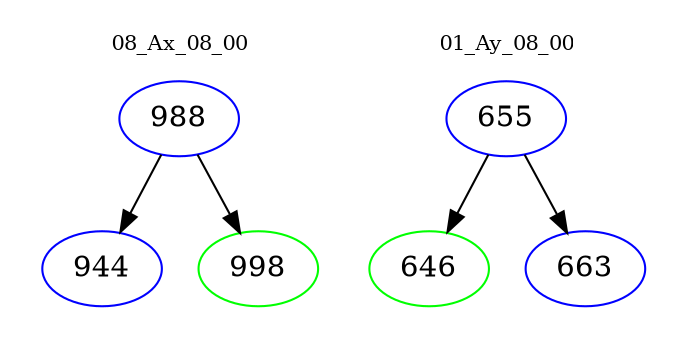 digraph{
subgraph cluster_0 {
color = white
label = "08_Ax_08_00";
fontsize=10;
T0_988 [label="988", color="blue"]
T0_988 -> T0_944 [color="black"]
T0_944 [label="944", color="blue"]
T0_988 -> T0_998 [color="black"]
T0_998 [label="998", color="green"]
}
subgraph cluster_1 {
color = white
label = "01_Ay_08_00";
fontsize=10;
T1_655 [label="655", color="blue"]
T1_655 -> T1_646 [color="black"]
T1_646 [label="646", color="green"]
T1_655 -> T1_663 [color="black"]
T1_663 [label="663", color="blue"]
}
}
